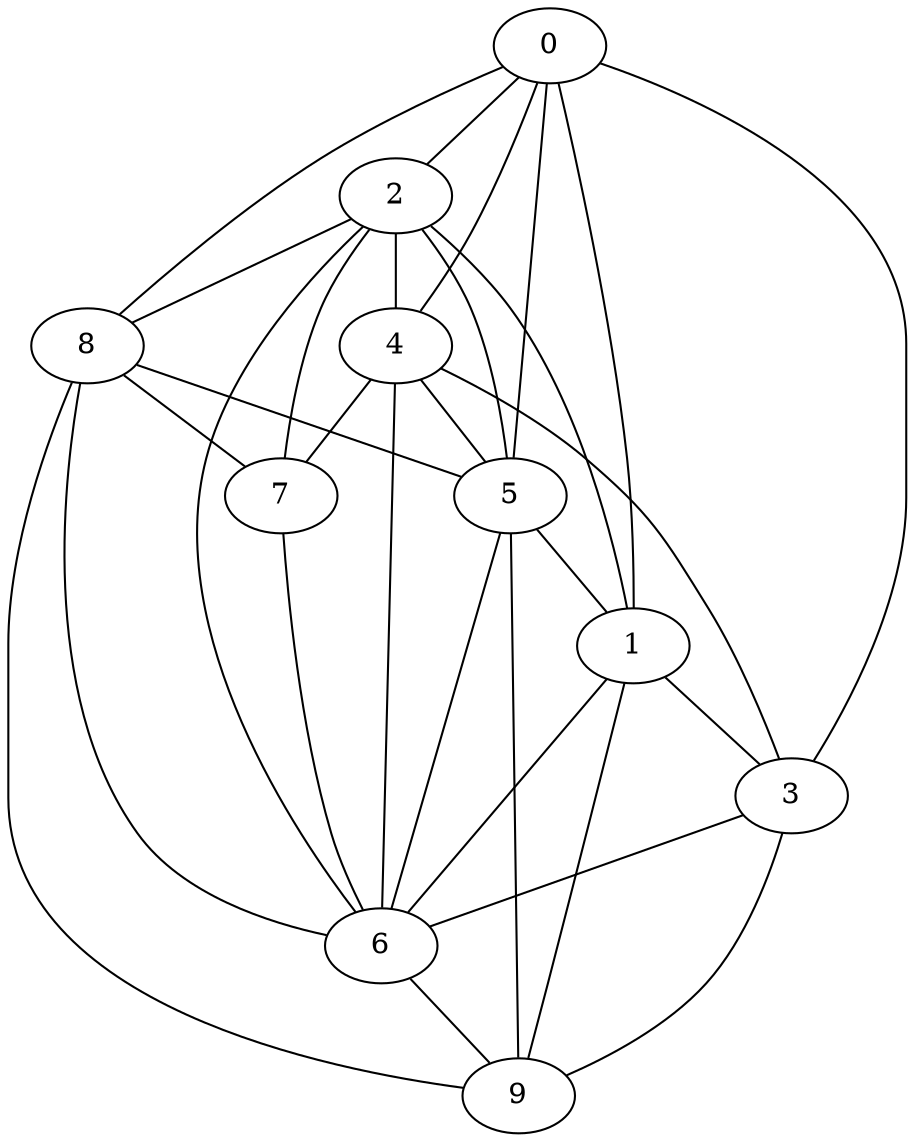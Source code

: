 graph G {
  0;
  1;
  2;
  3;
  4;
  5;
  6;
  7;
  8;
  9;
   0 -- 2;
   0 -- 4;
   0 -- 5;
   0 -- 8;
   1 -- 0;
   1 -- 2;
   1 -- 3;
   1 -- 6;
   1 -- 9;
   2 -- 4;
   2 -- 5;
   2 -- 7;
   2 -- 8;
   3 -- 0;
   3 -- 4;
   3 -- 6;
   3 -- 9;
   4 -- 5;
   4 -- 6;
   4 -- 7;
   5 -- 1;
   5 -- 6;
   6 -- 2;
   6 -- 9;
   7 -- 6;
   8 -- 5;
   8 -- 6;
   8 -- 7;
   8 -- 9;
   9 -- 5;
}
